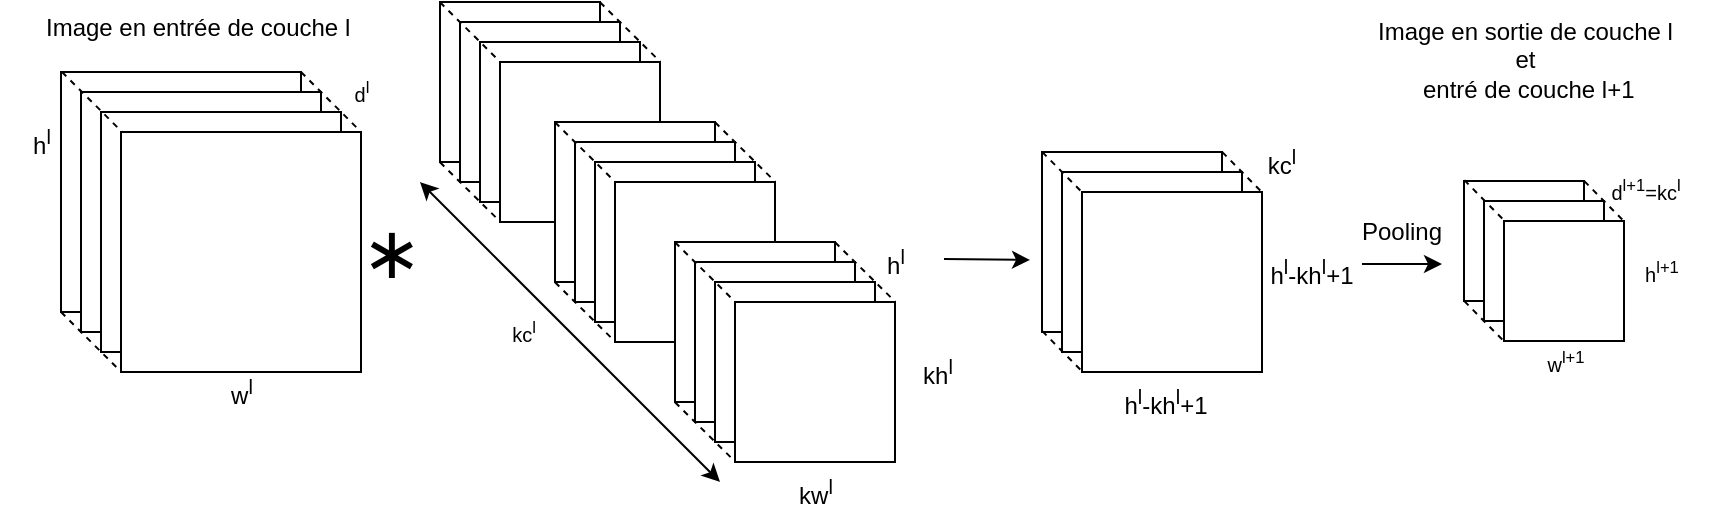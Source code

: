 <mxfile version="10.7.5" type="google"><diagram id="-BxxBXRJspfSWmEklOmG" name="Page-1"><mxGraphModel dx="1136" dy="542" grid="1" gridSize="10" guides="1" tooltips="1" connect="1" arrows="1" fold="1" page="1" pageScale="1" pageWidth="1169" pageHeight="827" math="1" shadow="0"><root><mxCell id="0"/><mxCell id="1" parent="0"/><mxCell id="EwaauFWlreSYVLAnLXVg-1" value="" style="whiteSpace=wrap;html=1;aspect=fixed;" vertex="1" parent="1"><mxGeometry x="39.5" y="90" width="120" height="120" as="geometry"/></mxCell><mxCell id="EwaauFWlreSYVLAnLXVg-2" value="" style="whiteSpace=wrap;html=1;aspect=fixed;" vertex="1" parent="1"><mxGeometry x="49.5" y="100" width="120" height="120" as="geometry"/></mxCell><mxCell id="EwaauFWlreSYVLAnLXVg-3" value="" style="whiteSpace=wrap;html=1;aspect=fixed;" vertex="1" parent="1"><mxGeometry x="59.5" y="110" width="120" height="120" as="geometry"/></mxCell><mxCell id="EwaauFWlreSYVLAnLXVg-7" value="" style="whiteSpace=wrap;html=1;aspect=fixed;" vertex="1" parent="1"><mxGeometry x="530" y="130" width="90" height="90" as="geometry"/></mxCell><mxCell id="EwaauFWlreSYVLAnLXVg-8" value="" style="whiteSpace=wrap;html=1;aspect=fixed;" vertex="1" parent="1"><mxGeometry x="540" y="140" width="90" height="90" as="geometry"/></mxCell><mxCell id="EwaauFWlreSYVLAnLXVg-9" value="" style="whiteSpace=wrap;html=1;aspect=fixed;" vertex="1" parent="1"><mxGeometry x="550" y="150" width="90" height="90" as="geometry"/></mxCell><mxCell id="EwaauFWlreSYVLAnLXVg-10" value="" style="whiteSpace=wrap;html=1;aspect=fixed;" vertex="1" parent="1"><mxGeometry x="69.5" y="120" width="120" height="120" as="geometry"/></mxCell><mxCell id="EwaauFWlreSYVLAnLXVg-37" value="&lt;span&gt;&lt;font style=&quot;font-size: 36px&quot;&gt;∗&lt;/font&gt;&lt;/span&gt;" style="text;html=1;strokeColor=none;fillColor=none;align=center;verticalAlign=middle;whiteSpace=wrap;rounded=0;" vertex="1" parent="1"><mxGeometry x="185" y="170" width="40" height="20" as="geometry"/></mxCell><mxCell id="EwaauFWlreSYVLAnLXVg-39" value="w&lt;sup&gt;l&lt;/sup&gt;" style="text;html=1;strokeColor=none;fillColor=none;align=center;verticalAlign=middle;whiteSpace=wrap;rounded=0;" vertex="1" parent="1"><mxGeometry x="110" y="240" width="40" height="20" as="geometry"/></mxCell><mxCell id="EwaauFWlreSYVLAnLXVg-40" value="&lt;span style=&quot;font-size: 10px&quot;&gt;d&lt;sup&gt;l&lt;/sup&gt;&lt;/span&gt;" style="text;html=1;strokeColor=none;fillColor=none;align=center;verticalAlign=middle;whiteSpace=wrap;rounded=0;" vertex="1" parent="1"><mxGeometry x="169.5" y="90" width="40" height="20" as="geometry"/></mxCell><mxCell id="EwaauFWlreSYVLAnLXVg-42" value="h&lt;sup&gt;l&lt;/sup&gt;" style="text;html=1;strokeColor=none;fillColor=none;align=center;verticalAlign=middle;whiteSpace=wrap;rounded=0;" vertex="1" parent="1"><mxGeometry x="9.5" y="115" width="40" height="20" as="geometry"/></mxCell><mxCell id="EwaauFWlreSYVLAnLXVg-43" value="" style="endArrow=none;dashed=1;html=1;entryX=0.001;entryY=1;entryDx=0;entryDy=0;entryPerimeter=0;" edge="1" parent="1" target="EwaauFWlreSYVLAnLXVg-10"><mxGeometry width="50" height="50" relative="1" as="geometry"><mxPoint x="39.5" y="210" as="sourcePoint"/><mxPoint x="69.5" y="260" as="targetPoint"/></mxGeometry></mxCell><mxCell id="EwaauFWlreSYVLAnLXVg-44" value="" style="endArrow=none;dashed=1;html=1;entryX=0.001;entryY=1;entryDx=0;entryDy=0;entryPerimeter=0;" edge="1" parent="1"><mxGeometry width="50" height="50" relative="1" as="geometry"><mxPoint x="40" y="90" as="sourcePoint"/><mxPoint x="70.111" y="120.056" as="targetPoint"/></mxGeometry></mxCell><mxCell id="EwaauFWlreSYVLAnLXVg-45" value="" style="endArrow=none;dashed=1;html=1;entryX=0.001;entryY=1;entryDx=0;entryDy=0;entryPerimeter=0;" edge="1" parent="1"><mxGeometry width="50" height="50" relative="1" as="geometry"><mxPoint x="159.5" y="90" as="sourcePoint"/><mxPoint x="189.611" y="120.056" as="targetPoint"/></mxGeometry></mxCell><mxCell id="EwaauFWlreSYVLAnLXVg-51" value="" style="endArrow=none;dashed=1;html=1;exitX=-0.004;exitY=0.995;exitDx=0;exitDy=0;exitPerimeter=0;entryX=0.002;entryY=0.003;entryDx=0;entryDy=0;entryPerimeter=0;" edge="1" parent="1" target="EwaauFWlreSYVLAnLXVg-9"><mxGeometry width="50" height="50" relative="1" as="geometry"><mxPoint x="530.159" y="130.059" as="sourcePoint"/><mxPoint x="540.327" y="140.226" as="targetPoint"/></mxGeometry></mxCell><mxCell id="EwaauFWlreSYVLAnLXVg-53" value="" style="endArrow=none;dashed=1;html=1;exitX=-0.004;exitY=0.995;exitDx=0;exitDy=0;exitPerimeter=0;entryX=0.002;entryY=0.003;entryDx=0;entryDy=0;entryPerimeter=0;" edge="1" parent="1"><mxGeometry width="50" height="50" relative="1" as="geometry"><mxPoint x="530.159" y="219.559" as="sourcePoint"/><mxPoint x="550.167" y="239.833" as="targetPoint"/></mxGeometry></mxCell><mxCell id="EwaauFWlreSYVLAnLXVg-54" value="" style="endArrow=none;dashed=1;html=1;exitX=-0.004;exitY=0.995;exitDx=0;exitDy=0;exitPerimeter=0;entryX=0.002;entryY=0.003;entryDx=0;entryDy=0;entryPerimeter=0;" edge="1" parent="1"><mxGeometry width="50" height="50" relative="1" as="geometry"><mxPoint x="620.159" y="130.059" as="sourcePoint"/><mxPoint x="640.167" y="150.333" as="targetPoint"/></mxGeometry></mxCell><mxCell id="EwaauFWlreSYVLAnLXVg-56" value="kh&lt;sup&gt;l&lt;/sup&gt;" style="text;html=1;strokeColor=none;fillColor=none;align=center;verticalAlign=middle;whiteSpace=wrap;rounded=0;" vertex="1" parent="1"><mxGeometry x="457.5" y="230" width="40" height="20" as="geometry"/></mxCell><mxCell id="EwaauFWlreSYVLAnLXVg-58" value="kc&lt;sup&gt;l&lt;/sup&gt;" style="text;html=1;strokeColor=none;fillColor=none;align=center;verticalAlign=middle;whiteSpace=wrap;rounded=0;" vertex="1" parent="1"><mxGeometry x="630" y="125" width="40" height="20" as="geometry"/></mxCell><mxCell id="EwaauFWlreSYVLAnLXVg-59" value="h&lt;sup&gt;l&lt;/sup&gt;-kh&lt;sup&gt;l&lt;/sup&gt;+1" style="text;html=1;strokeColor=none;fillColor=none;align=center;verticalAlign=middle;whiteSpace=wrap;rounded=0;" vertex="1" parent="1"><mxGeometry x="640" y="180" width="50" height="20" as="geometry"/></mxCell><mxCell id="EwaauFWlreSYVLAnLXVg-60" value="h&lt;sup&gt;l&lt;/sup&gt;-kh&lt;sup&gt;l&lt;/sup&gt;+1" style="text;html=1;strokeColor=none;fillColor=none;align=center;verticalAlign=middle;whiteSpace=wrap;rounded=0;" vertex="1" parent="1"><mxGeometry x="568" y="245" width="48" height="20" as="geometry"/></mxCell><mxCell id="EwaauFWlreSYVLAnLXVg-62" value="" style="whiteSpace=wrap;html=1;aspect=fixed;" vertex="1" parent="1"><mxGeometry x="741" y="144.5" width="60" height="60" as="geometry"/></mxCell><mxCell id="EwaauFWlreSYVLAnLXVg-72" value="" style="endArrow=classic;html=1;" edge="1" parent="1"><mxGeometry width="50" height="50" relative="1" as="geometry"><mxPoint x="690" y="186" as="sourcePoint"/><mxPoint x="730" y="186" as="targetPoint"/></mxGeometry></mxCell><mxCell id="EwaauFWlreSYVLAnLXVg-73" value="" style="whiteSpace=wrap;html=1;aspect=fixed;" vertex="1" parent="1"><mxGeometry x="751" y="154.5" width="60" height="60" as="geometry"/></mxCell><mxCell id="EwaauFWlreSYVLAnLXVg-74" value="" style="whiteSpace=wrap;html=1;aspect=fixed;" vertex="1" parent="1"><mxGeometry x="761" y="164.5" width="60" height="60" as="geometry"/></mxCell><mxCell id="EwaauFWlreSYVLAnLXVg-75" value="" style="endArrow=none;dashed=1;html=1;exitX=-0.004;exitY=0.995;exitDx=0;exitDy=0;exitPerimeter=0;entryX=0.002;entryY=0.003;entryDx=0;entryDy=0;entryPerimeter=0;" edge="1" parent="1"><mxGeometry width="50" height="50" relative="1" as="geometry"><mxPoint x="741.159" y="204.559" as="sourcePoint"/><mxPoint x="761.167" y="224.833" as="targetPoint"/></mxGeometry></mxCell><mxCell id="EwaauFWlreSYVLAnLXVg-76" value="" style="endArrow=none;dashed=1;html=1;exitX=-0.004;exitY=0.995;exitDx=0;exitDy=0;exitPerimeter=0;entryX=0.002;entryY=0.003;entryDx=0;entryDy=0;entryPerimeter=0;" edge="1" parent="1"><mxGeometry width="50" height="50" relative="1" as="geometry"><mxPoint x="741.159" y="144.059" as="sourcePoint"/><mxPoint x="761.167" y="164.333" as="targetPoint"/></mxGeometry></mxCell><mxCell id="EwaauFWlreSYVLAnLXVg-77" value="" style="endArrow=none;dashed=1;html=1;exitX=-0.004;exitY=0.995;exitDx=0;exitDy=0;exitPerimeter=0;entryX=0.002;entryY=0.003;entryDx=0;entryDy=0;entryPerimeter=0;" edge="1" parent="1"><mxGeometry width="50" height="50" relative="1" as="geometry"><mxPoint x="801.159" y="144.559" as="sourcePoint"/><mxPoint x="821.167" y="164.833" as="targetPoint"/></mxGeometry></mxCell><mxCell id="EwaauFWlreSYVLAnLXVg-125" value="" style="whiteSpace=wrap;html=1;aspect=fixed;" vertex="1" parent="1"><mxGeometry x="229" y="55" width="80" height="80" as="geometry"/></mxCell><mxCell id="EwaauFWlreSYVLAnLXVg-126" value="" style="whiteSpace=wrap;html=1;aspect=fixed;" vertex="1" parent="1"><mxGeometry x="239" y="65" width="80" height="80" as="geometry"/></mxCell><mxCell id="EwaauFWlreSYVLAnLXVg-127" value="" style="whiteSpace=wrap;html=1;aspect=fixed;" vertex="1" parent="1"><mxGeometry x="249" y="75" width="80" height="80" as="geometry"/></mxCell><mxCell id="EwaauFWlreSYVLAnLXVg-128" value="" style="whiteSpace=wrap;html=1;aspect=fixed;" vertex="1" parent="1"><mxGeometry x="259" y="85" width="80" height="80" as="geometry"/></mxCell><mxCell id="EwaauFWlreSYVLAnLXVg-129" value="" style="endArrow=none;dashed=1;html=1;entryX=0.002;entryY=0;entryDx=0;entryDy=0;entryPerimeter=0;exitX=0;exitY=0.002;exitDx=0;exitDy=0;exitPerimeter=0;" edge="1" parent="1" source="EwaauFWlreSYVLAnLXVg-125" target="EwaauFWlreSYVLAnLXVg-128"><mxGeometry width="50" height="50" relative="1" as="geometry"><mxPoint x="139" y="445" as="sourcePoint"/><mxPoint x="189" y="395" as="targetPoint"/></mxGeometry></mxCell><mxCell id="EwaauFWlreSYVLAnLXVg-130" value="" style="endArrow=none;dashed=1;html=1;entryX=0.002;entryY=0;entryDx=0;entryDy=0;entryPerimeter=0;exitX=0;exitY=0.002;exitDx=0;exitDy=0;exitPerimeter=0;" edge="1" parent="1"><mxGeometry width="50" height="50" relative="1" as="geometry"><mxPoint x="229.013" y="135.154" as="sourcePoint"/><mxPoint x="259.215" y="164.953" as="targetPoint"/></mxGeometry></mxCell><mxCell id="EwaauFWlreSYVLAnLXVg-131" value="" style="endArrow=none;dashed=1;html=1;entryX=0.002;entryY=0;entryDx=0;entryDy=0;entryPerimeter=0;exitX=0;exitY=0.002;exitDx=0;exitDy=0;exitPerimeter=0;" edge="1" parent="1"><mxGeometry width="50" height="50" relative="1" as="geometry"><mxPoint x="309.013" y="55.154" as="sourcePoint"/><mxPoint x="339.215" y="84.953" as="targetPoint"/></mxGeometry></mxCell><mxCell id="EwaauFWlreSYVLAnLXVg-139" value="" style="whiteSpace=wrap;html=1;aspect=fixed;" vertex="1" parent="1"><mxGeometry x="286.5" y="115" width="80" height="80" as="geometry"/></mxCell><mxCell id="EwaauFWlreSYVLAnLXVg-140" value="" style="whiteSpace=wrap;html=1;aspect=fixed;" vertex="1" parent="1"><mxGeometry x="296.5" y="125" width="80" height="80" as="geometry"/></mxCell><mxCell id="EwaauFWlreSYVLAnLXVg-141" value="" style="whiteSpace=wrap;html=1;aspect=fixed;" vertex="1" parent="1"><mxGeometry x="306.5" y="135" width="80" height="80" as="geometry"/></mxCell><mxCell id="EwaauFWlreSYVLAnLXVg-142" value="" style="whiteSpace=wrap;html=1;aspect=fixed;" vertex="1" parent="1"><mxGeometry x="316.5" y="145" width="80" height="80" as="geometry"/></mxCell><mxCell id="EwaauFWlreSYVLAnLXVg-143" value="" style="endArrow=none;dashed=1;html=1;entryX=0.002;entryY=0;entryDx=0;entryDy=0;entryPerimeter=0;exitX=0;exitY=0.002;exitDx=0;exitDy=0;exitPerimeter=0;" edge="1" parent="1" source="EwaauFWlreSYVLAnLXVg-139" target="EwaauFWlreSYVLAnLXVg-142"><mxGeometry width="50" height="50" relative="1" as="geometry"><mxPoint x="196.5" y="505" as="sourcePoint"/><mxPoint x="246.5" y="455" as="targetPoint"/></mxGeometry></mxCell><mxCell id="EwaauFWlreSYVLAnLXVg-144" value="" style="endArrow=none;dashed=1;html=1;entryX=0.002;entryY=0;entryDx=0;entryDy=0;entryPerimeter=0;exitX=0;exitY=0.002;exitDx=0;exitDy=0;exitPerimeter=0;" edge="1" parent="1"><mxGeometry width="50" height="50" relative="1" as="geometry"><mxPoint x="286.513" y="195.154" as="sourcePoint"/><mxPoint x="316.715" y="224.953" as="targetPoint"/></mxGeometry></mxCell><mxCell id="EwaauFWlreSYVLAnLXVg-145" value="" style="endArrow=none;dashed=1;html=1;entryX=0.002;entryY=0;entryDx=0;entryDy=0;entryPerimeter=0;exitX=0;exitY=0.002;exitDx=0;exitDy=0;exitPerimeter=0;" edge="1" parent="1"><mxGeometry width="50" height="50" relative="1" as="geometry"><mxPoint x="366.513" y="115.154" as="sourcePoint"/><mxPoint x="396.715" y="144.953" as="targetPoint"/></mxGeometry></mxCell><mxCell id="EwaauFWlreSYVLAnLXVg-84" value="" style="whiteSpace=wrap;html=1;aspect=fixed;" vertex="1" parent="1"><mxGeometry x="346.5" y="175" width="80" height="80" as="geometry"/></mxCell><mxCell id="EwaauFWlreSYVLAnLXVg-85" value="" style="whiteSpace=wrap;html=1;aspect=fixed;" vertex="1" parent="1"><mxGeometry x="356.5" y="185" width="80" height="80" as="geometry"/></mxCell><mxCell id="EwaauFWlreSYVLAnLXVg-4" value="" style="whiteSpace=wrap;html=1;aspect=fixed;" vertex="1" parent="1"><mxGeometry x="366.5" y="195" width="80" height="80" as="geometry"/></mxCell><mxCell id="EwaauFWlreSYVLAnLXVg-5" value="" style="whiteSpace=wrap;html=1;aspect=fixed;" vertex="1" parent="1"><mxGeometry x="376.5" y="205" width="80" height="80" as="geometry"/></mxCell><mxCell id="EwaauFWlreSYVLAnLXVg-57" value="kw&lt;sup&gt;l&lt;/sup&gt;" style="text;html=1;strokeColor=none;fillColor=none;align=center;verticalAlign=middle;whiteSpace=wrap;rounded=0;" vertex="1" parent="1"><mxGeometry x="396.5" y="290" width="40" height="20" as="geometry"/></mxCell><mxCell id="EwaauFWlreSYVLAnLXVg-122" value="" style="endArrow=none;dashed=1;html=1;entryX=0.002;entryY=0;entryDx=0;entryDy=0;entryPerimeter=0;exitX=0;exitY=0.002;exitDx=0;exitDy=0;exitPerimeter=0;" edge="1" parent="1" source="EwaauFWlreSYVLAnLXVg-84" target="EwaauFWlreSYVLAnLXVg-5"><mxGeometry width="50" height="50" relative="1" as="geometry"><mxPoint x="256.5" y="565" as="sourcePoint"/><mxPoint x="306.5" y="515" as="targetPoint"/></mxGeometry></mxCell><mxCell id="EwaauFWlreSYVLAnLXVg-123" value="" style="endArrow=none;dashed=1;html=1;entryX=0.002;entryY=0;entryDx=0;entryDy=0;entryPerimeter=0;exitX=0;exitY=0.002;exitDx=0;exitDy=0;exitPerimeter=0;" edge="1" parent="1"><mxGeometry width="50" height="50" relative="1" as="geometry"><mxPoint x="346.513" y="255.154" as="sourcePoint"/><mxPoint x="376.715" y="284.953" as="targetPoint"/></mxGeometry></mxCell><mxCell id="EwaauFWlreSYVLAnLXVg-124" value="" style="endArrow=none;dashed=1;html=1;entryX=0.002;entryY=0;entryDx=0;entryDy=0;entryPerimeter=0;exitX=0;exitY=0.002;exitDx=0;exitDy=0;exitPerimeter=0;" edge="1" parent="1"><mxGeometry width="50" height="50" relative="1" as="geometry"><mxPoint x="426.513" y="175.154" as="sourcePoint"/><mxPoint x="456.715" y="204.953" as="targetPoint"/></mxGeometry></mxCell><mxCell id="EwaauFWlreSYVLAnLXVg-146" value="h&lt;sup&gt;l&lt;/sup&gt;" style="text;html=1;strokeColor=none;fillColor=none;align=center;verticalAlign=middle;whiteSpace=wrap;rounded=0;" vertex="1" parent="1"><mxGeometry x="436.5" y="175" width="40" height="20" as="geometry"/></mxCell><mxCell id="EwaauFWlreSYVLAnLXVg-147" value="" style="endArrow=classic;startArrow=classic;html=1;" edge="1" parent="1"><mxGeometry width="50" height="50" relative="1" as="geometry"><mxPoint x="369" y="295" as="sourcePoint"/><mxPoint x="219" y="145" as="targetPoint"/></mxGeometry></mxCell><mxCell id="EwaauFWlreSYVLAnLXVg-148" value="&lt;span style=&quot;font-size: 10px&quot;&gt;kc&lt;sup&gt;l&lt;/sup&gt;&lt;/span&gt;&lt;br&gt;" style="text;html=1;strokeColor=none;fillColor=none;align=center;verticalAlign=middle;whiteSpace=wrap;rounded=0;" vertex="1" parent="1"><mxGeometry x="251" y="210" width="40" height="20" as="geometry"/></mxCell><mxCell id="EwaauFWlreSYVLAnLXVg-149" value="Pooling" style="text;html=1;strokeColor=none;fillColor=none;align=center;verticalAlign=middle;whiteSpace=wrap;rounded=0;" vertex="1" parent="1"><mxGeometry x="690" y="160" width="40" height="20" as="geometry"/></mxCell><mxCell id="EwaauFWlreSYVLAnLXVg-150" value="&lt;span style=&quot;font-size: 10px&quot;&gt;d&lt;sup&gt;l+1&lt;/sup&gt;=kc&lt;sup&gt;l&lt;/sup&gt;&lt;/span&gt;" style="text;html=1;strokeColor=none;fillColor=none;align=center;verticalAlign=middle;whiteSpace=wrap;rounded=0;" vertex="1" parent="1"><mxGeometry x="812" y="139.117" width="40" height="20" as="geometry"/></mxCell><mxCell id="EwaauFWlreSYVLAnLXVg-151" value="&lt;span style=&quot;font-size: 10px&quot;&gt;h&lt;sup&gt;l+1&lt;/sup&gt;&lt;/span&gt;" style="text;html=1;strokeColor=none;fillColor=none;align=center;verticalAlign=middle;whiteSpace=wrap;rounded=0;" vertex="1" parent="1"><mxGeometry x="820" y="180.117" width="40" height="20" as="geometry"/></mxCell><mxCell id="EwaauFWlreSYVLAnLXVg-152" value="&lt;span style=&quot;font-size: 10px&quot;&gt;w&lt;sup&gt;l+1&lt;/sup&gt;&lt;/span&gt;" style="text;html=1;strokeColor=none;fillColor=none;align=center;verticalAlign=middle;whiteSpace=wrap;rounded=0;" vertex="1" parent="1"><mxGeometry x="772" y="224.617" width="40" height="20" as="geometry"/></mxCell><mxCell id="EwaauFWlreSYVLAnLXVg-153" value="" style="endArrow=classic;html=1;" edge="1" parent="1"><mxGeometry width="50" height="50" relative="1" as="geometry"><mxPoint x="481" y="183.5" as="sourcePoint"/><mxPoint x="524" y="184" as="targetPoint"/></mxGeometry></mxCell><mxCell id="EwaauFWlreSYVLAnLXVg-155" value="&lt;div style=&quot;text-align: center&quot;&gt;&lt;span&gt;Image en entrée de couche l&lt;/span&gt;&lt;/div&gt;" style="text;html=1;resizable=0;points=[];autosize=1;align=left;verticalAlign=top;spacingTop=-4;" vertex="1" parent="1"><mxGeometry x="29.5" y="58" width="170" height="10" as="geometry"/></mxCell><mxCell id="EwaauFWlreSYVLAnLXVg-167" value="&lt;div style=&quot;text-align: center&quot;&gt;&lt;span&gt;Image en sortie de couche l&amp;nbsp;&lt;/span&gt;&lt;/div&gt;&lt;div style=&quot;text-align: center&quot;&gt;&lt;span&gt;et&amp;nbsp;&lt;/span&gt;&lt;/div&gt;&lt;div style=&quot;text-align: center&quot;&gt;&lt;span&gt;entré de couche l+1&lt;/span&gt;&lt;/div&gt;" style="text;html=1;resizable=0;points=[];autosize=1;align=left;verticalAlign=top;spacingTop=-4;" vertex="1" parent="1"><mxGeometry x="696" y="60" width="170" height="40" as="geometry"/></mxCell></root></mxGraphModel></diagram></mxfile>